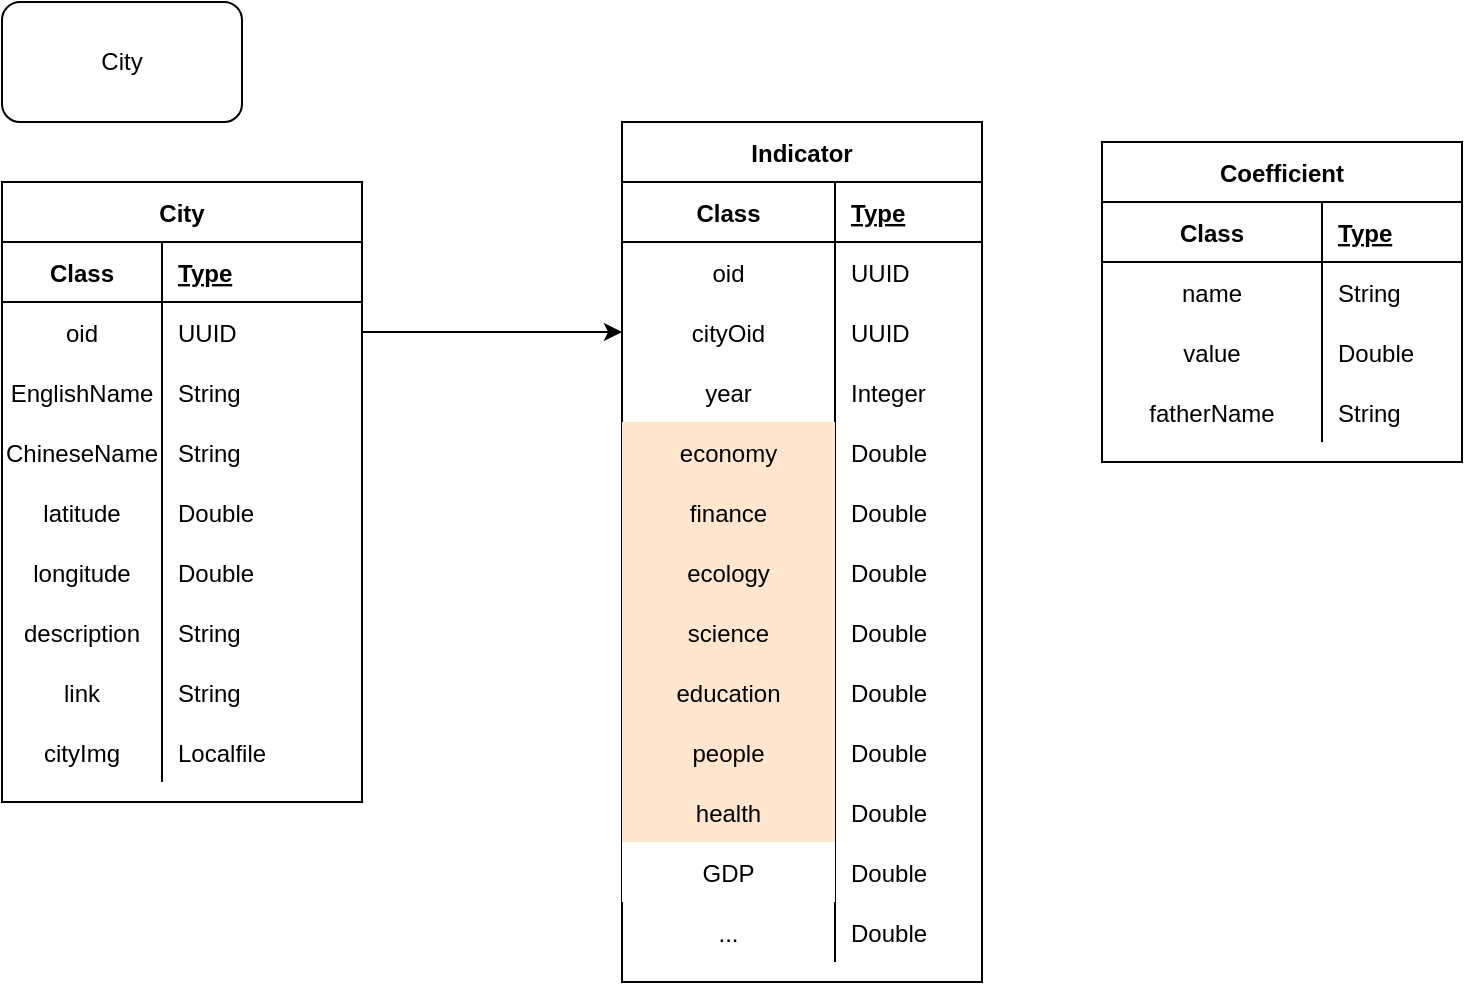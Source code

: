 <mxfile version="13.3.9" type="github">
  <diagram id="9-rZs_EdVSM4bVnFZ2pg" name="Page-1">
    <mxGraphModel dx="1021" dy="472" grid="1" gridSize="10" guides="1" tooltips="1" connect="1" arrows="1" fold="1" page="1" pageScale="1" pageWidth="827" pageHeight="1169" math="0" shadow="0">
      <root>
        <mxCell id="0" />
        <mxCell id="1" parent="0" />
        <mxCell id="NktsKnsuioMNZa4gkGov-1" value="City" style="rounded=1;whiteSpace=wrap;html=1;" vertex="1" parent="1">
          <mxGeometry x="80" y="140" width="120" height="60" as="geometry" />
        </mxCell>
        <mxCell id="NktsKnsuioMNZa4gkGov-2" value="City" style="shape=table;startSize=30;container=1;collapsible=1;childLayout=tableLayout;fixedRows=1;rowLines=0;fontStyle=1;align=center;resizeLast=1;" vertex="1" parent="1">
          <mxGeometry x="80" y="230" width="180" height="310" as="geometry">
            <mxRectangle x="80" y="230" width="60" height="30" as="alternateBounds" />
          </mxGeometry>
        </mxCell>
        <mxCell id="NktsKnsuioMNZa4gkGov-3" value="" style="shape=partialRectangle;collapsible=0;dropTarget=0;pointerEvents=0;fillColor=none;top=0;left=0;bottom=1;right=0;points=[[0,0.5],[1,0.5]];portConstraint=eastwest;" vertex="1" parent="NktsKnsuioMNZa4gkGov-2">
          <mxGeometry y="30" width="180" height="30" as="geometry" />
        </mxCell>
        <mxCell id="NktsKnsuioMNZa4gkGov-4" value="Class" style="shape=partialRectangle;connectable=0;fillColor=none;top=0;left=0;bottom=0;right=0;fontStyle=1;overflow=hidden;" vertex="1" parent="NktsKnsuioMNZa4gkGov-3">
          <mxGeometry width="80" height="30" as="geometry" />
        </mxCell>
        <mxCell id="NktsKnsuioMNZa4gkGov-5" value="Type" style="shape=partialRectangle;connectable=0;fillColor=none;top=0;left=0;bottom=0;right=0;align=left;spacingLeft=6;fontStyle=5;overflow=hidden;" vertex="1" parent="NktsKnsuioMNZa4gkGov-3">
          <mxGeometry x="80" width="100" height="30" as="geometry" />
        </mxCell>
        <mxCell id="NktsKnsuioMNZa4gkGov-22" style="shape=partialRectangle;collapsible=0;dropTarget=0;pointerEvents=0;fillColor=none;top=0;left=0;bottom=0;right=0;points=[[0,0.5],[1,0.5]];portConstraint=eastwest;" vertex="1" parent="NktsKnsuioMNZa4gkGov-2">
          <mxGeometry y="60" width="180" height="30" as="geometry" />
        </mxCell>
        <mxCell id="NktsKnsuioMNZa4gkGov-23" value="oid" style="shape=partialRectangle;connectable=0;fillColor=none;top=0;left=0;bottom=0;right=0;editable=1;overflow=hidden;" vertex="1" parent="NktsKnsuioMNZa4gkGov-22">
          <mxGeometry width="80" height="30" as="geometry" />
        </mxCell>
        <mxCell id="NktsKnsuioMNZa4gkGov-24" value="UUID" style="shape=partialRectangle;connectable=0;fillColor=none;top=0;left=0;bottom=0;right=0;align=left;spacingLeft=6;overflow=hidden;" vertex="1" parent="NktsKnsuioMNZa4gkGov-22">
          <mxGeometry x="80" width="100" height="30" as="geometry" />
        </mxCell>
        <mxCell id="NktsKnsuioMNZa4gkGov-6" value="" style="shape=partialRectangle;collapsible=0;dropTarget=0;pointerEvents=0;fillColor=none;top=0;left=0;bottom=0;right=0;points=[[0,0.5],[1,0.5]];portConstraint=eastwest;" vertex="1" parent="NktsKnsuioMNZa4gkGov-2">
          <mxGeometry y="90" width="180" height="30" as="geometry" />
        </mxCell>
        <mxCell id="NktsKnsuioMNZa4gkGov-7" value="EnglishName" style="shape=partialRectangle;connectable=0;fillColor=none;top=0;left=0;bottom=0;right=0;editable=1;overflow=hidden;" vertex="1" parent="NktsKnsuioMNZa4gkGov-6">
          <mxGeometry width="80" height="30" as="geometry" />
        </mxCell>
        <mxCell id="NktsKnsuioMNZa4gkGov-8" value="String" style="shape=partialRectangle;connectable=0;fillColor=none;top=0;left=0;bottom=0;right=0;align=left;spacingLeft=6;overflow=hidden;" vertex="1" parent="NktsKnsuioMNZa4gkGov-6">
          <mxGeometry x="80" width="100" height="30" as="geometry" />
        </mxCell>
        <mxCell id="NktsKnsuioMNZa4gkGov-9" value="" style="shape=partialRectangle;collapsible=0;dropTarget=0;pointerEvents=0;fillColor=none;top=0;left=0;bottom=0;right=0;points=[[0,0.5],[1,0.5]];portConstraint=eastwest;" vertex="1" parent="NktsKnsuioMNZa4gkGov-2">
          <mxGeometry y="120" width="180" height="30" as="geometry" />
        </mxCell>
        <mxCell id="NktsKnsuioMNZa4gkGov-10" value="ChineseName" style="shape=partialRectangle;connectable=0;fillColor=none;top=0;left=0;bottom=0;right=0;editable=1;overflow=hidden;" vertex="1" parent="NktsKnsuioMNZa4gkGov-9">
          <mxGeometry width="80" height="30" as="geometry" />
        </mxCell>
        <mxCell id="NktsKnsuioMNZa4gkGov-11" value="String" style="shape=partialRectangle;connectable=0;fillColor=none;top=0;left=0;bottom=0;right=0;align=left;spacingLeft=6;overflow=hidden;" vertex="1" parent="NktsKnsuioMNZa4gkGov-9">
          <mxGeometry x="80" width="100" height="30" as="geometry" />
        </mxCell>
        <mxCell id="NktsKnsuioMNZa4gkGov-12" value="" style="shape=partialRectangle;collapsible=0;dropTarget=0;pointerEvents=0;fillColor=none;top=0;left=0;bottom=0;right=0;points=[[0,0.5],[1,0.5]];portConstraint=eastwest;" vertex="1" parent="NktsKnsuioMNZa4gkGov-2">
          <mxGeometry y="150" width="180" height="30" as="geometry" />
        </mxCell>
        <mxCell id="NktsKnsuioMNZa4gkGov-13" value="latitude" style="shape=partialRectangle;connectable=0;fillColor=none;top=0;left=0;bottom=0;right=0;editable=1;overflow=hidden;" vertex="1" parent="NktsKnsuioMNZa4gkGov-12">
          <mxGeometry width="80" height="30" as="geometry" />
        </mxCell>
        <mxCell id="NktsKnsuioMNZa4gkGov-14" value="Double" style="shape=partialRectangle;connectable=0;fillColor=none;top=0;left=0;bottom=0;right=0;align=left;spacingLeft=6;overflow=hidden;" vertex="1" parent="NktsKnsuioMNZa4gkGov-12">
          <mxGeometry x="80" width="100" height="30" as="geometry" />
        </mxCell>
        <mxCell id="NktsKnsuioMNZa4gkGov-19" style="shape=partialRectangle;collapsible=0;dropTarget=0;pointerEvents=0;fillColor=none;top=0;left=0;bottom=0;right=0;points=[[0,0.5],[1,0.5]];portConstraint=eastwest;" vertex="1" parent="NktsKnsuioMNZa4gkGov-2">
          <mxGeometry y="180" width="180" height="30" as="geometry" />
        </mxCell>
        <mxCell id="NktsKnsuioMNZa4gkGov-20" value="longitude" style="shape=partialRectangle;connectable=0;fillColor=none;top=0;left=0;bottom=0;right=0;editable=1;overflow=hidden;" vertex="1" parent="NktsKnsuioMNZa4gkGov-19">
          <mxGeometry width="80" height="30" as="geometry" />
        </mxCell>
        <mxCell id="NktsKnsuioMNZa4gkGov-21" value="Double" style="shape=partialRectangle;connectable=0;fillColor=none;top=0;left=0;bottom=0;right=0;align=left;spacingLeft=6;overflow=hidden;" vertex="1" parent="NktsKnsuioMNZa4gkGov-19">
          <mxGeometry x="80" width="100" height="30" as="geometry" />
        </mxCell>
        <mxCell id="NktsKnsuioMNZa4gkGov-25" style="shape=partialRectangle;collapsible=0;dropTarget=0;pointerEvents=0;fillColor=none;top=0;left=0;bottom=0;right=0;points=[[0,0.5],[1,0.5]];portConstraint=eastwest;" vertex="1" parent="NktsKnsuioMNZa4gkGov-2">
          <mxGeometry y="210" width="180" height="30" as="geometry" />
        </mxCell>
        <mxCell id="NktsKnsuioMNZa4gkGov-26" value="description" style="shape=partialRectangle;connectable=0;fillColor=none;top=0;left=0;bottom=0;right=0;editable=1;overflow=hidden;" vertex="1" parent="NktsKnsuioMNZa4gkGov-25">
          <mxGeometry width="80" height="30" as="geometry" />
        </mxCell>
        <mxCell id="NktsKnsuioMNZa4gkGov-27" value="String" style="shape=partialRectangle;connectable=0;fillColor=none;top=0;left=0;bottom=0;right=0;align=left;spacingLeft=6;overflow=hidden;" vertex="1" parent="NktsKnsuioMNZa4gkGov-25">
          <mxGeometry x="80" width="100" height="30" as="geometry" />
        </mxCell>
        <mxCell id="NktsKnsuioMNZa4gkGov-28" style="shape=partialRectangle;collapsible=0;dropTarget=0;pointerEvents=0;fillColor=none;top=0;left=0;bottom=0;right=0;points=[[0,0.5],[1,0.5]];portConstraint=eastwest;" vertex="1" parent="NktsKnsuioMNZa4gkGov-2">
          <mxGeometry y="240" width="180" height="30" as="geometry" />
        </mxCell>
        <mxCell id="NktsKnsuioMNZa4gkGov-29" value="link" style="shape=partialRectangle;connectable=0;fillColor=none;top=0;left=0;bottom=0;right=0;editable=1;overflow=hidden;" vertex="1" parent="NktsKnsuioMNZa4gkGov-28">
          <mxGeometry width="80" height="30" as="geometry" />
        </mxCell>
        <mxCell id="NktsKnsuioMNZa4gkGov-30" value="String" style="shape=partialRectangle;connectable=0;fillColor=none;top=0;left=0;bottom=0;right=0;align=left;spacingLeft=6;overflow=hidden;" vertex="1" parent="NktsKnsuioMNZa4gkGov-28">
          <mxGeometry x="80" width="100" height="30" as="geometry" />
        </mxCell>
        <mxCell id="NktsKnsuioMNZa4gkGov-31" style="shape=partialRectangle;collapsible=0;dropTarget=0;pointerEvents=0;fillColor=none;top=0;left=0;bottom=0;right=0;points=[[0,0.5],[1,0.5]];portConstraint=eastwest;" vertex="1" parent="NktsKnsuioMNZa4gkGov-2">
          <mxGeometry y="270" width="180" height="30" as="geometry" />
        </mxCell>
        <mxCell id="NktsKnsuioMNZa4gkGov-32" value="cityImg" style="shape=partialRectangle;connectable=0;fillColor=none;top=0;left=0;bottom=0;right=0;editable=1;overflow=hidden;" vertex="1" parent="NktsKnsuioMNZa4gkGov-31">
          <mxGeometry width="80" height="30" as="geometry" />
        </mxCell>
        <mxCell id="NktsKnsuioMNZa4gkGov-33" value="Localfile" style="shape=partialRectangle;connectable=0;fillColor=none;top=0;left=0;bottom=0;right=0;align=left;spacingLeft=6;overflow=hidden;" vertex="1" parent="NktsKnsuioMNZa4gkGov-31">
          <mxGeometry x="80" width="100" height="30" as="geometry" />
        </mxCell>
        <mxCell id="NktsKnsuioMNZa4gkGov-34" style="edgeStyle=orthogonalEdgeStyle;rounded=0;orthogonalLoop=1;jettySize=auto;html=1;exitX=1;exitY=0.5;exitDx=0;exitDy=0;" edge="1" parent="1" source="NktsKnsuioMNZa4gkGov-22">
          <mxGeometry relative="1" as="geometry">
            <mxPoint x="390" y="305" as="targetPoint" />
          </mxGeometry>
        </mxCell>
        <mxCell id="NktsKnsuioMNZa4gkGov-35" value="Indicator" style="shape=table;startSize=30;container=1;collapsible=1;childLayout=tableLayout;fixedRows=1;rowLines=0;fontStyle=1;align=center;resizeLast=1;" vertex="1" parent="1">
          <mxGeometry x="390" y="200" width="180" height="430" as="geometry" />
        </mxCell>
        <mxCell id="NktsKnsuioMNZa4gkGov-36" value="" style="shape=partialRectangle;collapsible=0;dropTarget=0;pointerEvents=0;fillColor=none;top=0;left=0;bottom=1;right=0;points=[[0,0.5],[1,0.5]];portConstraint=eastwest;" vertex="1" parent="NktsKnsuioMNZa4gkGov-35">
          <mxGeometry y="30" width="180" height="30" as="geometry" />
        </mxCell>
        <mxCell id="NktsKnsuioMNZa4gkGov-37" value="Class" style="shape=partialRectangle;connectable=0;fillColor=none;top=0;left=0;bottom=0;right=0;fontStyle=1;overflow=hidden;" vertex="1" parent="NktsKnsuioMNZa4gkGov-36">
          <mxGeometry width="106.5" height="30" as="geometry" />
        </mxCell>
        <mxCell id="NktsKnsuioMNZa4gkGov-38" value="Type" style="shape=partialRectangle;connectable=0;fillColor=none;top=0;left=0;bottom=0;right=0;align=left;spacingLeft=6;fontStyle=5;overflow=hidden;" vertex="1" parent="NktsKnsuioMNZa4gkGov-36">
          <mxGeometry x="106.5" width="73.5" height="30" as="geometry" />
        </mxCell>
        <mxCell id="NktsKnsuioMNZa4gkGov-39" value="" style="shape=partialRectangle;collapsible=0;dropTarget=0;pointerEvents=0;fillColor=none;top=0;left=0;bottom=0;right=0;points=[[0,0.5],[1,0.5]];portConstraint=eastwest;" vertex="1" parent="NktsKnsuioMNZa4gkGov-35">
          <mxGeometry y="60" width="180" height="30" as="geometry" />
        </mxCell>
        <mxCell id="NktsKnsuioMNZa4gkGov-40" value="oid" style="shape=partialRectangle;connectable=0;fillColor=none;top=0;left=0;bottom=0;right=0;editable=1;overflow=hidden;" vertex="1" parent="NktsKnsuioMNZa4gkGov-39">
          <mxGeometry width="106.5" height="30" as="geometry" />
        </mxCell>
        <mxCell id="NktsKnsuioMNZa4gkGov-41" value="UUID" style="shape=partialRectangle;connectable=0;fillColor=none;top=0;left=0;bottom=0;right=0;align=left;spacingLeft=6;overflow=hidden;" vertex="1" parent="NktsKnsuioMNZa4gkGov-39">
          <mxGeometry x="106.5" width="73.5" height="30" as="geometry" />
        </mxCell>
        <mxCell id="NktsKnsuioMNZa4gkGov-42" value="" style="shape=partialRectangle;collapsible=0;dropTarget=0;pointerEvents=0;fillColor=none;top=0;left=0;bottom=0;right=0;points=[[0,0.5],[1,0.5]];portConstraint=eastwest;" vertex="1" parent="NktsKnsuioMNZa4gkGov-35">
          <mxGeometry y="90" width="180" height="30" as="geometry" />
        </mxCell>
        <mxCell id="NktsKnsuioMNZa4gkGov-43" value="cityOid" style="shape=partialRectangle;connectable=0;fillColor=none;top=0;left=0;bottom=0;right=0;editable=1;overflow=hidden;" vertex="1" parent="NktsKnsuioMNZa4gkGov-42">
          <mxGeometry width="106.5" height="30" as="geometry" />
        </mxCell>
        <mxCell id="NktsKnsuioMNZa4gkGov-44" value="UUID" style="shape=partialRectangle;connectable=0;fillColor=none;top=0;left=0;bottom=0;right=0;align=left;spacingLeft=6;overflow=hidden;" vertex="1" parent="NktsKnsuioMNZa4gkGov-42">
          <mxGeometry x="106.5" width="73.5" height="30" as="geometry" />
        </mxCell>
        <mxCell id="NktsKnsuioMNZa4gkGov-66" style="shape=partialRectangle;collapsible=0;dropTarget=0;pointerEvents=0;fillColor=none;top=0;left=0;bottom=0;right=0;points=[[0,0.5],[1,0.5]];portConstraint=eastwest;" vertex="1" parent="NktsKnsuioMNZa4gkGov-35">
          <mxGeometry y="120" width="180" height="30" as="geometry" />
        </mxCell>
        <mxCell id="NktsKnsuioMNZa4gkGov-67" value="year" style="shape=partialRectangle;connectable=0;fillColor=none;top=0;left=0;bottom=0;right=0;editable=1;overflow=hidden;" vertex="1" parent="NktsKnsuioMNZa4gkGov-66">
          <mxGeometry width="106.5" height="30" as="geometry" />
        </mxCell>
        <mxCell id="NktsKnsuioMNZa4gkGov-68" value="Integer" style="shape=partialRectangle;connectable=0;fillColor=none;top=0;left=0;bottom=0;right=0;align=left;spacingLeft=6;overflow=hidden;" vertex="1" parent="NktsKnsuioMNZa4gkGov-66">
          <mxGeometry x="106.5" width="73.5" height="30" as="geometry" />
        </mxCell>
        <mxCell id="NktsKnsuioMNZa4gkGov-45" value="" style="shape=partialRectangle;collapsible=0;dropTarget=0;pointerEvents=0;fillColor=none;top=0;left=0;bottom=0;right=0;points=[[0,0.5],[1,0.5]];portConstraint=eastwest;" vertex="1" parent="NktsKnsuioMNZa4gkGov-35">
          <mxGeometry y="150" width="180" height="30" as="geometry" />
        </mxCell>
        <mxCell id="NktsKnsuioMNZa4gkGov-46" value="economy" style="shape=partialRectangle;connectable=0;fillColor=#ffe6cc;top=0;left=0;bottom=0;right=0;editable=1;overflow=hidden;strokeColor=#d79b00;" vertex="1" parent="NktsKnsuioMNZa4gkGov-45">
          <mxGeometry width="106.5" height="30" as="geometry" />
        </mxCell>
        <mxCell id="NktsKnsuioMNZa4gkGov-47" value="Double" style="shape=partialRectangle;connectable=0;fillColor=none;top=0;left=0;bottom=0;right=0;align=left;spacingLeft=6;overflow=hidden;" vertex="1" parent="NktsKnsuioMNZa4gkGov-45">
          <mxGeometry x="106.5" width="73.5" height="30" as="geometry" />
        </mxCell>
        <mxCell id="NktsKnsuioMNZa4gkGov-60" style="shape=partialRectangle;collapsible=0;dropTarget=0;pointerEvents=0;fillColor=none;top=0;left=0;bottom=0;right=0;points=[[0,0.5],[1,0.5]];portConstraint=eastwest;" vertex="1" parent="NktsKnsuioMNZa4gkGov-35">
          <mxGeometry y="180" width="180" height="30" as="geometry" />
        </mxCell>
        <mxCell id="NktsKnsuioMNZa4gkGov-61" value="finance" style="shape=partialRectangle;connectable=0;fillColor=#ffe6cc;top=0;left=0;bottom=0;right=0;editable=1;overflow=hidden;strokeColor=#d79b00;" vertex="1" parent="NktsKnsuioMNZa4gkGov-60">
          <mxGeometry width="106.5" height="30" as="geometry" />
        </mxCell>
        <mxCell id="NktsKnsuioMNZa4gkGov-62" value="Double" style="shape=partialRectangle;connectable=0;fillColor=none;top=0;left=0;bottom=0;right=0;align=left;spacingLeft=6;overflow=hidden;" vertex="1" parent="NktsKnsuioMNZa4gkGov-60">
          <mxGeometry x="106.5" width="73.5" height="30" as="geometry" />
        </mxCell>
        <mxCell id="NktsKnsuioMNZa4gkGov-57" style="shape=partialRectangle;collapsible=0;dropTarget=0;pointerEvents=0;fillColor=none;top=0;left=0;bottom=0;right=0;points=[[0,0.5],[1,0.5]];portConstraint=eastwest;" vertex="1" parent="NktsKnsuioMNZa4gkGov-35">
          <mxGeometry y="210" width="180" height="30" as="geometry" />
        </mxCell>
        <mxCell id="NktsKnsuioMNZa4gkGov-58" value="ecology" style="shape=partialRectangle;connectable=0;fillColor=#ffe6cc;top=0;left=0;bottom=0;right=0;editable=1;overflow=hidden;strokeColor=#d79b00;" vertex="1" parent="NktsKnsuioMNZa4gkGov-57">
          <mxGeometry width="106.5" height="30" as="geometry" />
        </mxCell>
        <mxCell id="NktsKnsuioMNZa4gkGov-59" value="Double" style="shape=partialRectangle;connectable=0;fillColor=none;top=0;left=0;bottom=0;right=0;align=left;spacingLeft=6;overflow=hidden;" vertex="1" parent="NktsKnsuioMNZa4gkGov-57">
          <mxGeometry x="106.5" width="73.5" height="30" as="geometry" />
        </mxCell>
        <mxCell id="NktsKnsuioMNZa4gkGov-54" style="shape=partialRectangle;collapsible=0;dropTarget=0;pointerEvents=0;fillColor=none;top=0;left=0;bottom=0;right=0;points=[[0,0.5],[1,0.5]];portConstraint=eastwest;" vertex="1" parent="NktsKnsuioMNZa4gkGov-35">
          <mxGeometry y="240" width="180" height="30" as="geometry" />
        </mxCell>
        <mxCell id="NktsKnsuioMNZa4gkGov-55" value="science" style="shape=partialRectangle;connectable=0;fillColor=#ffe6cc;top=0;left=0;bottom=0;right=0;editable=1;overflow=hidden;strokeColor=#d79b00;" vertex="1" parent="NktsKnsuioMNZa4gkGov-54">
          <mxGeometry width="106.5" height="30" as="geometry" />
        </mxCell>
        <mxCell id="NktsKnsuioMNZa4gkGov-56" value="Double" style="shape=partialRectangle;connectable=0;fillColor=none;top=0;left=0;bottom=0;right=0;align=left;spacingLeft=6;overflow=hidden;" vertex="1" parent="NktsKnsuioMNZa4gkGov-54">
          <mxGeometry x="106.5" width="73.5" height="30" as="geometry" />
        </mxCell>
        <mxCell id="NktsKnsuioMNZa4gkGov-51" style="shape=partialRectangle;collapsible=0;dropTarget=0;pointerEvents=0;fillColor=none;top=0;left=0;bottom=0;right=0;points=[[0,0.5],[1,0.5]];portConstraint=eastwest;" vertex="1" parent="NktsKnsuioMNZa4gkGov-35">
          <mxGeometry y="270" width="180" height="30" as="geometry" />
        </mxCell>
        <mxCell id="NktsKnsuioMNZa4gkGov-52" value="education" style="shape=partialRectangle;connectable=0;fillColor=#ffe6cc;top=0;left=0;bottom=0;right=0;editable=1;overflow=hidden;strokeColor=#d79b00;" vertex="1" parent="NktsKnsuioMNZa4gkGov-51">
          <mxGeometry width="106.5" height="30" as="geometry" />
        </mxCell>
        <mxCell id="NktsKnsuioMNZa4gkGov-53" value="Double" style="shape=partialRectangle;connectable=0;fillColor=none;top=0;left=0;bottom=0;right=0;align=left;spacingLeft=6;overflow=hidden;" vertex="1" parent="NktsKnsuioMNZa4gkGov-51">
          <mxGeometry x="106.5" width="73.5" height="30" as="geometry" />
        </mxCell>
        <mxCell id="NktsKnsuioMNZa4gkGov-48" style="shape=partialRectangle;collapsible=0;dropTarget=0;pointerEvents=0;fillColor=none;top=0;left=0;bottom=0;right=0;points=[[0,0.5],[1,0.5]];portConstraint=eastwest;" vertex="1" parent="NktsKnsuioMNZa4gkGov-35">
          <mxGeometry y="300" width="180" height="30" as="geometry" />
        </mxCell>
        <mxCell id="NktsKnsuioMNZa4gkGov-49" value="people" style="shape=partialRectangle;connectable=0;fillColor=#ffe6cc;top=0;left=0;bottom=0;right=0;editable=1;overflow=hidden;strokeColor=#d79b00;" vertex="1" parent="NktsKnsuioMNZa4gkGov-48">
          <mxGeometry width="106.5" height="30" as="geometry" />
        </mxCell>
        <mxCell id="NktsKnsuioMNZa4gkGov-50" value="Double" style="shape=partialRectangle;connectable=0;fillColor=none;top=0;left=0;bottom=0;right=0;align=left;spacingLeft=6;overflow=hidden;" vertex="1" parent="NktsKnsuioMNZa4gkGov-48">
          <mxGeometry x="106.5" width="73.5" height="30" as="geometry" />
        </mxCell>
        <mxCell id="NktsKnsuioMNZa4gkGov-63" style="shape=partialRectangle;collapsible=0;dropTarget=0;pointerEvents=0;fillColor=none;top=0;left=0;bottom=0;right=0;points=[[0,0.5],[1,0.5]];portConstraint=eastwest;" vertex="1" parent="NktsKnsuioMNZa4gkGov-35">
          <mxGeometry y="330" width="180" height="30" as="geometry" />
        </mxCell>
        <mxCell id="NktsKnsuioMNZa4gkGov-64" value="health" style="shape=partialRectangle;connectable=0;fillColor=#ffe6cc;top=0;left=0;bottom=0;right=0;editable=1;overflow=hidden;strokeColor=#d79b00;" vertex="1" parent="NktsKnsuioMNZa4gkGov-63">
          <mxGeometry width="106.5" height="30" as="geometry" />
        </mxCell>
        <mxCell id="NktsKnsuioMNZa4gkGov-65" value="Double" style="shape=partialRectangle;connectable=0;fillColor=none;top=0;left=0;bottom=0;right=0;align=left;spacingLeft=6;overflow=hidden;" vertex="1" parent="NktsKnsuioMNZa4gkGov-63">
          <mxGeometry x="106.5" width="73.5" height="30" as="geometry" />
        </mxCell>
        <mxCell id="NktsKnsuioMNZa4gkGov-72" style="shape=partialRectangle;collapsible=0;dropTarget=0;pointerEvents=0;fillColor=none;top=0;left=0;bottom=0;right=0;points=[[0,0.5],[1,0.5]];portConstraint=eastwest;" vertex="1" parent="NktsKnsuioMNZa4gkGov-35">
          <mxGeometry y="360" width="180" height="30" as="geometry" />
        </mxCell>
        <mxCell id="NktsKnsuioMNZa4gkGov-73" value="GDP" style="shape=partialRectangle;connectable=0;top=0;left=0;bottom=0;right=0;editable=1;overflow=hidden;" vertex="1" parent="NktsKnsuioMNZa4gkGov-72">
          <mxGeometry width="106.5" height="30" as="geometry" />
        </mxCell>
        <mxCell id="NktsKnsuioMNZa4gkGov-74" value="Double" style="shape=partialRectangle;connectable=0;fillColor=none;top=0;left=0;bottom=0;right=0;align=left;spacingLeft=6;overflow=hidden;" vertex="1" parent="NktsKnsuioMNZa4gkGov-72">
          <mxGeometry x="106.5" width="73.5" height="30" as="geometry" />
        </mxCell>
        <mxCell id="NktsKnsuioMNZa4gkGov-69" style="shape=partialRectangle;collapsible=0;dropTarget=0;pointerEvents=0;fillColor=none;top=0;left=0;bottom=0;right=0;points=[[0,0.5],[1,0.5]];portConstraint=eastwest;" vertex="1" parent="NktsKnsuioMNZa4gkGov-35">
          <mxGeometry y="390" width="180" height="30" as="geometry" />
        </mxCell>
        <mxCell id="NktsKnsuioMNZa4gkGov-70" value="..." style="shape=partialRectangle;connectable=0;fillColor=none;top=0;left=0;bottom=0;right=0;editable=1;overflow=hidden;" vertex="1" parent="NktsKnsuioMNZa4gkGov-69">
          <mxGeometry width="106.5" height="30" as="geometry" />
        </mxCell>
        <mxCell id="NktsKnsuioMNZa4gkGov-71" value="Double" style="shape=partialRectangle;connectable=0;fillColor=none;top=0;left=0;bottom=0;right=0;align=left;spacingLeft=6;overflow=hidden;" vertex="1" parent="NktsKnsuioMNZa4gkGov-69">
          <mxGeometry x="106.5" width="73.5" height="30" as="geometry" />
        </mxCell>
        <mxCell id="NktsKnsuioMNZa4gkGov-75" value="Coefficient" style="shape=table;startSize=30;container=1;collapsible=1;childLayout=tableLayout;fixedRows=1;rowLines=0;fontStyle=1;align=center;resizeLast=1;" vertex="1" parent="1">
          <mxGeometry x="630" y="210" width="180" height="160" as="geometry" />
        </mxCell>
        <mxCell id="NktsKnsuioMNZa4gkGov-76" value="" style="shape=partialRectangle;collapsible=0;dropTarget=0;pointerEvents=0;fillColor=none;top=0;left=0;bottom=1;right=0;points=[[0,0.5],[1,0.5]];portConstraint=eastwest;" vertex="1" parent="NktsKnsuioMNZa4gkGov-75">
          <mxGeometry y="30" width="180" height="30" as="geometry" />
        </mxCell>
        <mxCell id="NktsKnsuioMNZa4gkGov-77" value="Class" style="shape=partialRectangle;connectable=0;fillColor=none;top=0;left=0;bottom=0;right=0;fontStyle=1;overflow=hidden;" vertex="1" parent="NktsKnsuioMNZa4gkGov-76">
          <mxGeometry width="110" height="30" as="geometry" />
        </mxCell>
        <mxCell id="NktsKnsuioMNZa4gkGov-78" value="Type" style="shape=partialRectangle;connectable=0;fillColor=none;top=0;left=0;bottom=0;right=0;align=left;spacingLeft=6;fontStyle=5;overflow=hidden;" vertex="1" parent="NktsKnsuioMNZa4gkGov-76">
          <mxGeometry x="110" width="70" height="30" as="geometry" />
        </mxCell>
        <mxCell id="NktsKnsuioMNZa4gkGov-79" value="" style="shape=partialRectangle;collapsible=0;dropTarget=0;pointerEvents=0;fillColor=none;top=0;left=0;bottom=0;right=0;points=[[0,0.5],[1,0.5]];portConstraint=eastwest;" vertex="1" parent="NktsKnsuioMNZa4gkGov-75">
          <mxGeometry y="60" width="180" height="30" as="geometry" />
        </mxCell>
        <mxCell id="NktsKnsuioMNZa4gkGov-80" value="name" style="shape=partialRectangle;connectable=0;fillColor=none;top=0;left=0;bottom=0;right=0;editable=1;overflow=hidden;" vertex="1" parent="NktsKnsuioMNZa4gkGov-79">
          <mxGeometry width="110" height="30" as="geometry" />
        </mxCell>
        <mxCell id="NktsKnsuioMNZa4gkGov-81" value="String" style="shape=partialRectangle;connectable=0;fillColor=none;top=0;left=0;bottom=0;right=0;align=left;spacingLeft=6;overflow=hidden;" vertex="1" parent="NktsKnsuioMNZa4gkGov-79">
          <mxGeometry x="110" width="70" height="30" as="geometry" />
        </mxCell>
        <mxCell id="NktsKnsuioMNZa4gkGov-82" value="" style="shape=partialRectangle;collapsible=0;dropTarget=0;pointerEvents=0;fillColor=none;top=0;left=0;bottom=0;right=0;points=[[0,0.5],[1,0.5]];portConstraint=eastwest;" vertex="1" parent="NktsKnsuioMNZa4gkGov-75">
          <mxGeometry y="90" width="180" height="30" as="geometry" />
        </mxCell>
        <mxCell id="NktsKnsuioMNZa4gkGov-83" value="value" style="shape=partialRectangle;connectable=0;fillColor=none;top=0;left=0;bottom=0;right=0;editable=1;overflow=hidden;" vertex="1" parent="NktsKnsuioMNZa4gkGov-82">
          <mxGeometry width="110" height="30" as="geometry" />
        </mxCell>
        <mxCell id="NktsKnsuioMNZa4gkGov-84" value="Double" style="shape=partialRectangle;connectable=0;fillColor=none;top=0;left=0;bottom=0;right=0;align=left;spacingLeft=6;overflow=hidden;" vertex="1" parent="NktsKnsuioMNZa4gkGov-82">
          <mxGeometry x="110" width="70" height="30" as="geometry" />
        </mxCell>
        <mxCell id="NktsKnsuioMNZa4gkGov-85" value="" style="shape=partialRectangle;collapsible=0;dropTarget=0;pointerEvents=0;fillColor=none;top=0;left=0;bottom=0;right=0;points=[[0,0.5],[1,0.5]];portConstraint=eastwest;" vertex="1" parent="NktsKnsuioMNZa4gkGov-75">
          <mxGeometry y="120" width="180" height="30" as="geometry" />
        </mxCell>
        <mxCell id="NktsKnsuioMNZa4gkGov-86" value="fatherName" style="shape=partialRectangle;connectable=0;fillColor=none;top=0;left=0;bottom=0;right=0;editable=1;overflow=hidden;" vertex="1" parent="NktsKnsuioMNZa4gkGov-85">
          <mxGeometry width="110" height="30" as="geometry" />
        </mxCell>
        <mxCell id="NktsKnsuioMNZa4gkGov-87" value="String" style="shape=partialRectangle;connectable=0;fillColor=none;top=0;left=0;bottom=0;right=0;align=left;spacingLeft=6;overflow=hidden;" vertex="1" parent="NktsKnsuioMNZa4gkGov-85">
          <mxGeometry x="110" width="70" height="30" as="geometry" />
        </mxCell>
      </root>
    </mxGraphModel>
  </diagram>
</mxfile>
